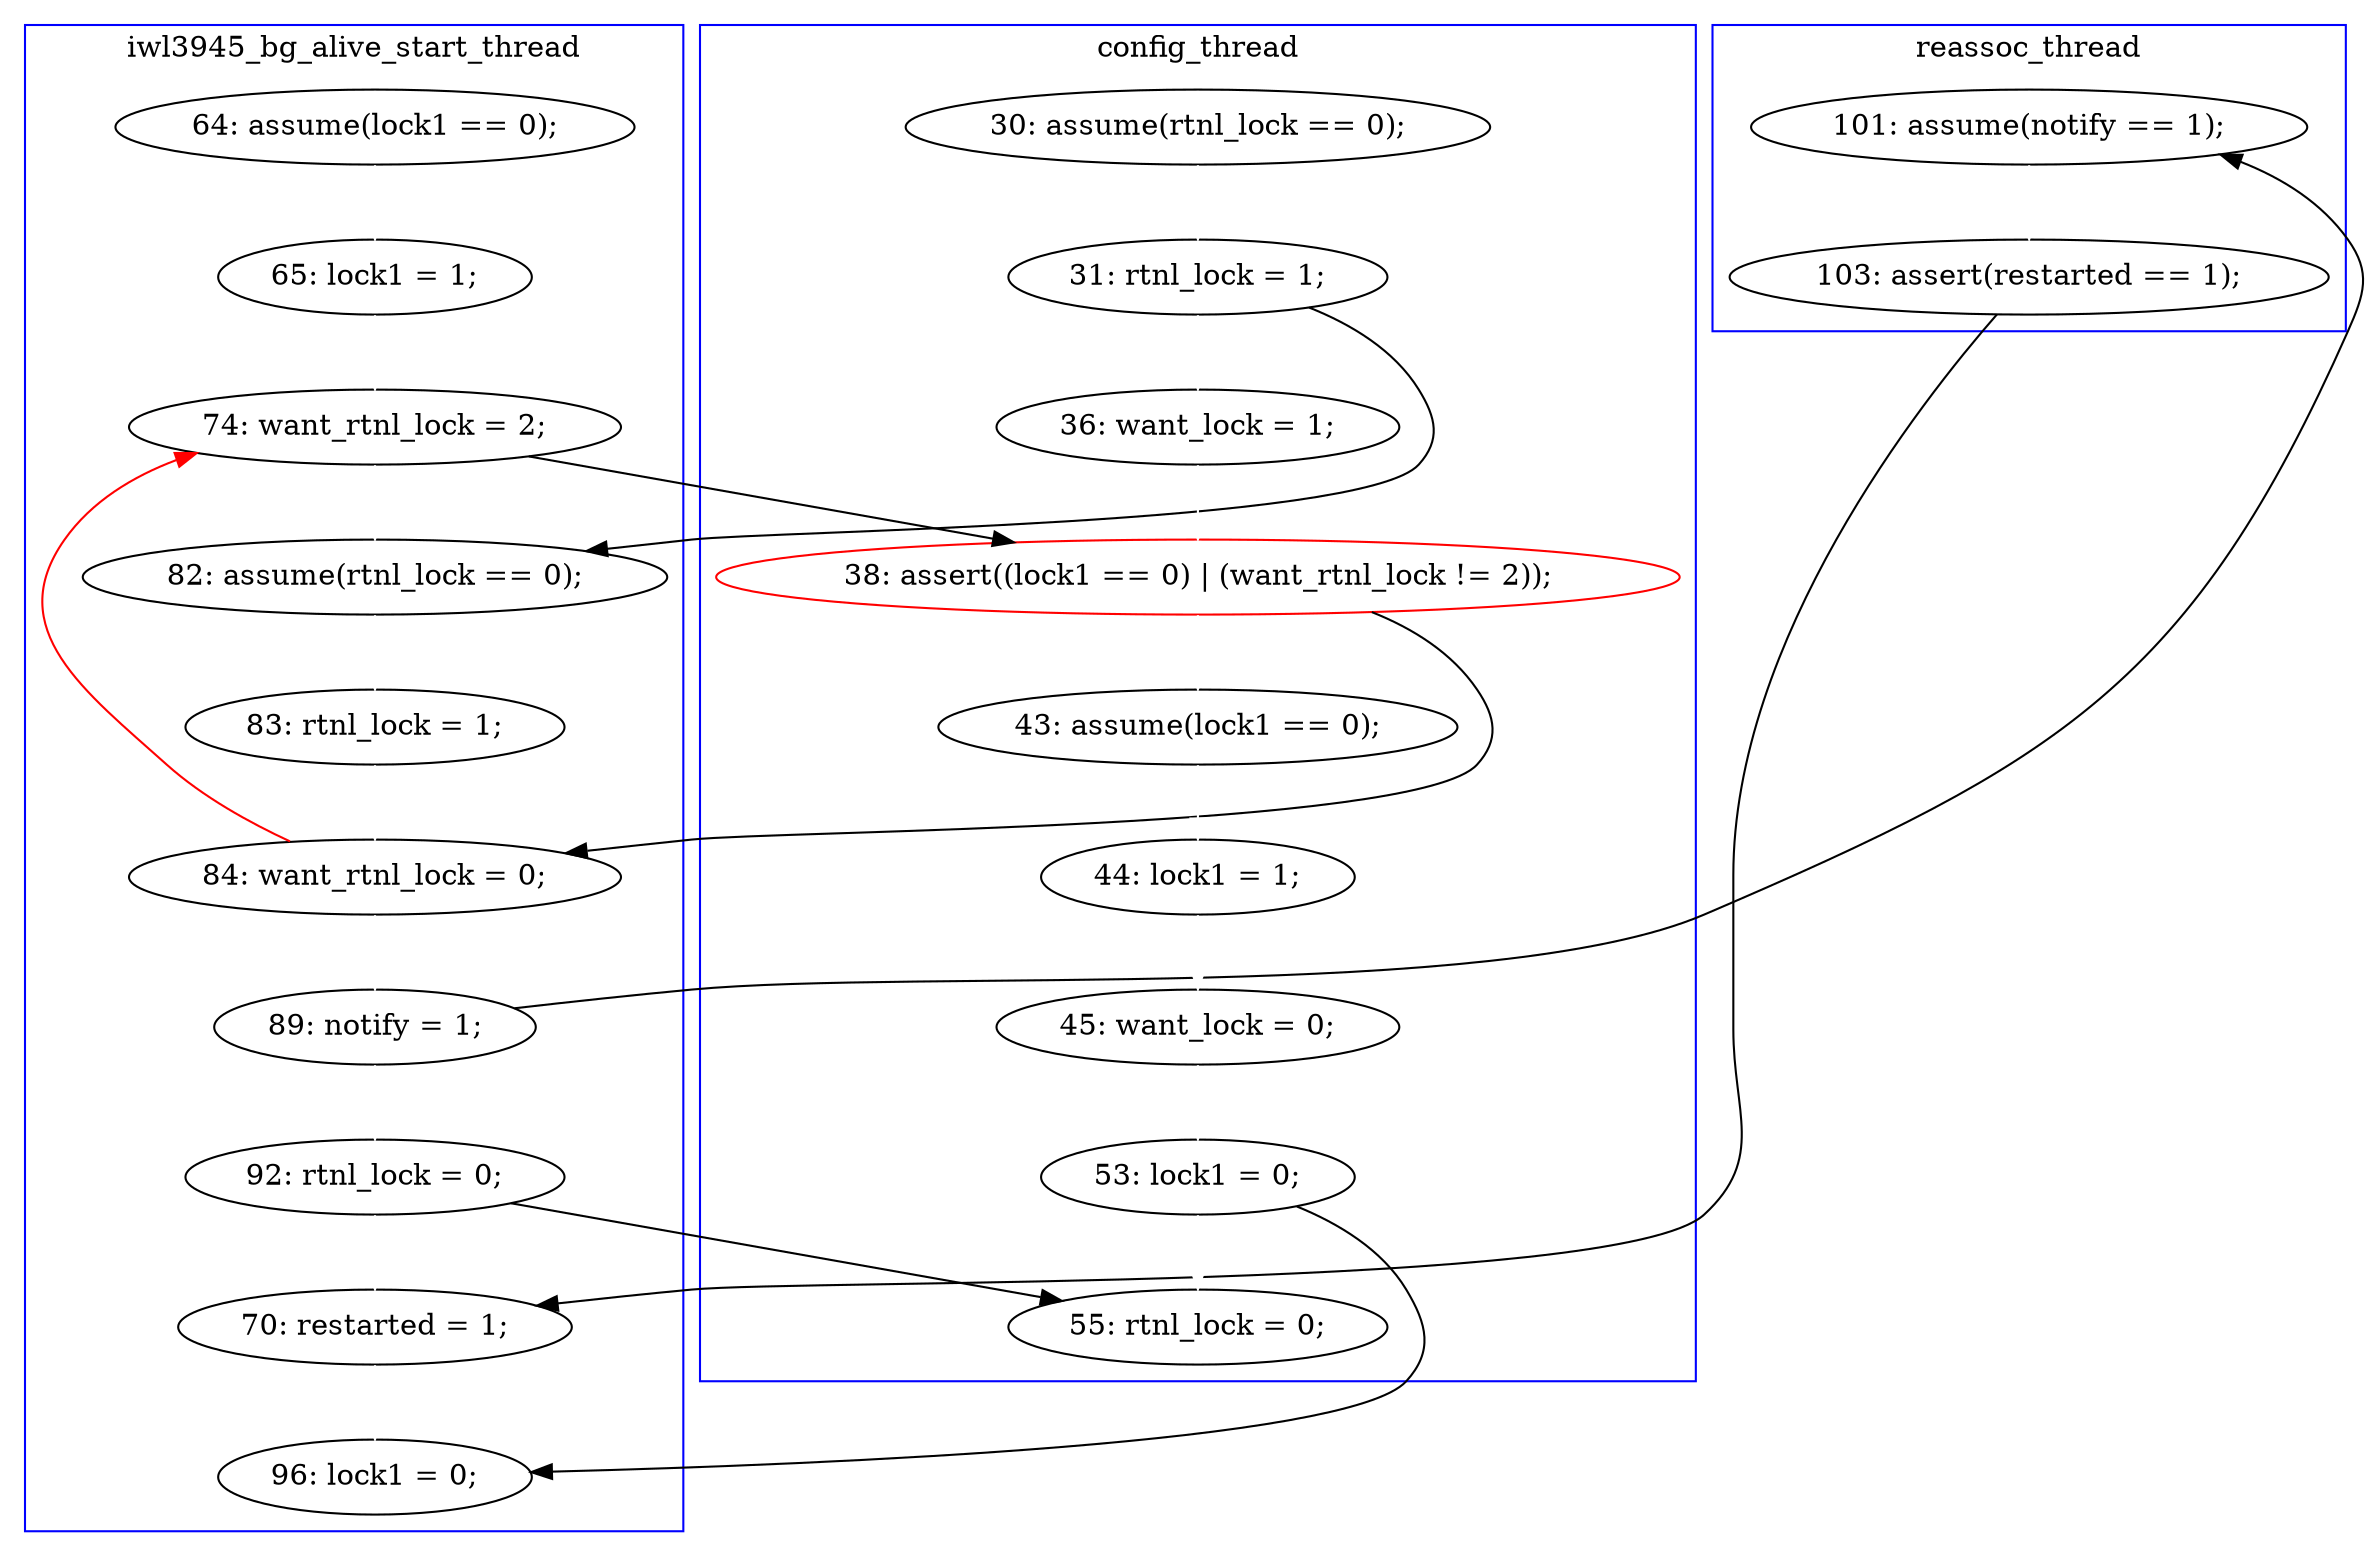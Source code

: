 digraph Counterexample {
	23 -> 26 [color = black, style = solid, constraint = false]
	37 -> 39 [color = white, style = solid]
	32 -> 33 [color = black, style = solid, constraint = false]
	19 -> 28 [color = white, style = solid]
	19 -> 22 [color = black, style = solid, constraint = false]
	11 -> 12 [color = white, style = solid]
	18 -> 19 [color = white, style = solid]
	22 -> 23 [color = white, style = solid]
	28 -> 29 [color = white, style = solid]
	14 -> 15 [color = white, style = solid]
	23 -> 32 [color = white, style = solid]
	32 -> 37 [color = white, style = solid]
	22 -> 17 [color = red, style = solid, constraint = false]
	27 -> 37 [color = black, style = solid, constraint = false]
	29 -> 30 [color = white, style = solid]
	21 -> 22 [color = white, style = solid]
	17 -> 19 [color = black, style = solid, constraint = false]
	15 -> 17 [color = white, style = solid]
	31 -> 33 [color = white, style = solid]
	17 -> 20 [color = white, style = solid]
	26 -> 27 [color = white, style = solid]
	12 -> 18 [color = white, style = solid]
	30 -> 31 [color = white, style = solid]
	12 -> 20 [color = black, style = solid, constraint = false]
	31 -> 39 [color = black, style = solid, constraint = false]
	20 -> 21 [color = white, style = solid]
	subgraph cluster3 {
		label = reassoc_thread
		color = blue
		26  [label = "101: assume(notify == 1);"]
		27  [label = "103: assert(restarted == 1);"]
	}
	subgraph cluster2 {
		label = iwl3945_bg_alive_start_thread
		color = blue
		23  [label = "89: notify = 1;"]
		15  [label = "65: lock1 = 1;"]
		17  [label = "74: want_rtnl_lock = 2;"]
		32  [label = "92: rtnl_lock = 0;"]
		20  [label = "82: assume(rtnl_lock == 0);"]
		37  [label = "70: restarted = 1;"]
		21  [label = "83: rtnl_lock = 1;"]
		14  [label = "64: assume(lock1 == 0);"]
		22  [label = "84: want_rtnl_lock = 0;"]
		39  [label = "96: lock1 = 0;"]
	}
	subgraph cluster1 {
		label = config_thread
		color = blue
		18  [label = "36: want_lock = 1;"]
		19  [label = "38: assert((lock1 == 0) | (want_rtnl_lock != 2));", color = red]
		11  [label = "30: assume(rtnl_lock == 0);"]
		30  [label = "45: want_lock = 0;"]
		28  [label = "43: assume(lock1 == 0);"]
		31  [label = "53: lock1 = 0;"]
		29  [label = "44: lock1 = 1;"]
		12  [label = "31: rtnl_lock = 1;"]
		33  [label = "55: rtnl_lock = 0;"]
	}
}